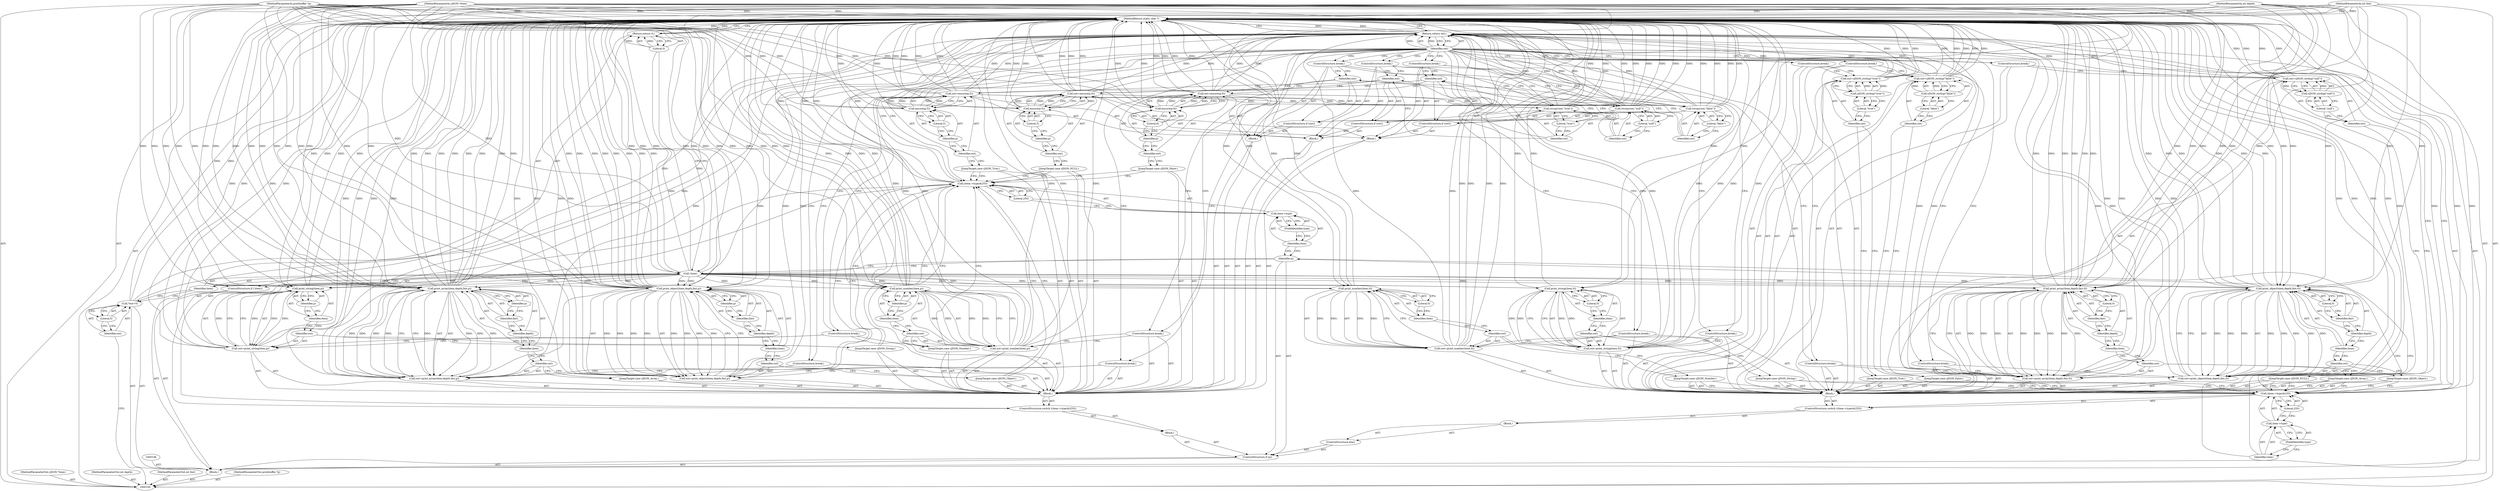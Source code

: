 digraph "0_iperf_91f2fa59e8ed80dfbf400add0164ee0e508e412a_45" {
"1000126" [label="(Block,)"];
"1000127" [label="(Call,out=ensure(p,5))"];
"1000128" [label="(Identifier,out)"];
"1000129" [label="(Call,ensure(p,5))"];
"1000125" [label="(JumpTarget,case cJSON_NULL:)"];
"1000130" [label="(Identifier,p)"];
"1000131" [label="(Literal,5)"];
"1000132" [label="(ControlStructure,if (out))"];
"1000133" [label="(Identifier,out)"];
"1000134" [label="(Call,strcpy(out,\"null\"))"];
"1000135" [label="(Identifier,out)"];
"1000136" [label="(Literal,\"null\")"];
"1000137" [label="(ControlStructure,break;)"];
"1000139" [label="(Block,)"];
"1000140" [label="(Call,out=ensure(p,6))"];
"1000141" [label="(Identifier,out)"];
"1000142" [label="(Call,ensure(p,6))"];
"1000138" [label="(JumpTarget,case cJSON_False:)"];
"1000143" [label="(Identifier,p)"];
"1000144" [label="(Literal,6)"];
"1000145" [label="(ControlStructure,if (out))"];
"1000146" [label="(Identifier,out)"];
"1000147" [label="(Call,strcpy(out,\"false\"))"];
"1000148" [label="(Identifier,out)"];
"1000149" [label="(Literal,\"false\")"];
"1000150" [label="(ControlStructure,break;)"];
"1000152" [label="(Block,)"];
"1000153" [label="(Call,out=ensure(p,5))"];
"1000154" [label="(Identifier,out)"];
"1000155" [label="(Call,ensure(p,5))"];
"1000151" [label="(JumpTarget,case cJSON_True:)"];
"1000156" [label="(Identifier,p)"];
"1000157" [label="(Literal,5)"];
"1000158" [label="(ControlStructure,if (out))"];
"1000159" [label="(Identifier,out)"];
"1000160" [label="(Call,strcpy(out,\"true\"))"];
"1000161" [label="(Identifier,out)"];
"1000162" [label="(Literal,\"true\")"];
"1000163" [label="(ControlStructure,break;)"];
"1000165" [label="(Call,out=print_number(item,p))"];
"1000166" [label="(Identifier,out)"];
"1000167" [label="(Call,print_number(item,p))"];
"1000164" [label="(JumpTarget,case cJSON_Number:)"];
"1000168" [label="(Identifier,item)"];
"1000169" [label="(Identifier,p)"];
"1000170" [label="(ControlStructure,break;)"];
"1000172" [label="(Call,out=print_string(item,p))"];
"1000173" [label="(Identifier,out)"];
"1000174" [label="(Call,print_string(item,p))"];
"1000171" [label="(JumpTarget,case cJSON_String:)"];
"1000175" [label="(Identifier,item)"];
"1000176" [label="(Identifier,p)"];
"1000177" [label="(ControlStructure,break;)"];
"1000179" [label="(Call,out=print_array(item,depth,fmt,p))"];
"1000180" [label="(Identifier,out)"];
"1000181" [label="(Call,print_array(item,depth,fmt,p))"];
"1000178" [label="(JumpTarget,case cJSON_Array:)"];
"1000182" [label="(Identifier,item)"];
"1000183" [label="(Identifier,depth)"];
"1000184" [label="(Identifier,fmt)"];
"1000185" [label="(Identifier,p)"];
"1000186" [label="(ControlStructure,break;)"];
"1000188" [label="(Call,out=print_object(item,depth,fmt,p))"];
"1000189" [label="(Identifier,out)"];
"1000190" [label="(Call,print_object(item,depth,fmt,p))"];
"1000187" [label="(JumpTarget,case cJSON_Object:)"];
"1000191" [label="(Identifier,item)"];
"1000192" [label="(Identifier,depth)"];
"1000193" [label="(Identifier,fmt)"];
"1000194" [label="(Identifier,p)"];
"1000195" [label="(ControlStructure,break;)"];
"1000196" [label="(ControlStructure,else)"];
"1000257" [label="(MethodReturn,static char *)"];
"1000101" [label="(MethodParameterIn,cJSON *item)"];
"1000322" [label="(MethodParameterOut,cJSON *item)"];
"1000102" [label="(MethodParameterIn,int depth)"];
"1000323" [label="(MethodParameterOut,int depth)"];
"1000103" [label="(MethodParameterIn,int fmt)"];
"1000324" [label="(MethodParameterOut,int fmt)"];
"1000104" [label="(MethodParameterIn,printbuffer *p)"];
"1000325" [label="(MethodParameterOut,printbuffer *p)"];
"1000197" [label="(Block,)"];
"1000199" [label="(Call,(item->type)&255)"];
"1000200" [label="(Call,item->type)"];
"1000201" [label="(Identifier,item)"];
"1000202" [label="(FieldIdentifier,type)"];
"1000198" [label="(ControlStructure,switch ((item->type)&255))"];
"1000203" [label="(Literal,255)"];
"1000204" [label="(Block,)"];
"1000206" [label="(Call,out=cJSON_strdup(\"null\"))"];
"1000207" [label="(Identifier,out)"];
"1000208" [label="(Call,cJSON_strdup(\"null\"))"];
"1000205" [label="(JumpTarget,case cJSON_NULL:)"];
"1000209" [label="(Literal,\"null\")"];
"1000210" [label="(ControlStructure,break;)"];
"1000212" [label="(Call,out=cJSON_strdup(\"false\"))"];
"1000213" [label="(Identifier,out)"];
"1000214" [label="(Call,cJSON_strdup(\"false\"))"];
"1000211" [label="(JumpTarget,case cJSON_False:)"];
"1000215" [label="(Literal,\"false\")"];
"1000216" [label="(ControlStructure,break;)"];
"1000218" [label="(Call,out=cJSON_strdup(\"true\"))"];
"1000219" [label="(Identifier,out)"];
"1000220" [label="(Call,cJSON_strdup(\"true\"))"];
"1000217" [label="(JumpTarget,case cJSON_True:)"];
"1000221" [label="(Literal,\"true\")"];
"1000222" [label="(ControlStructure,break;)"];
"1000224" [label="(Call,out=print_number(item,0))"];
"1000225" [label="(Identifier,out)"];
"1000226" [label="(Call,print_number(item,0))"];
"1000223" [label="(JumpTarget,case cJSON_Number:)"];
"1000227" [label="(Identifier,item)"];
"1000228" [label="(Literal,0)"];
"1000229" [label="(ControlStructure,break;)"];
"1000231" [label="(Call,out=print_string(item,0))"];
"1000232" [label="(Identifier,out)"];
"1000233" [label="(Call,print_string(item,0))"];
"1000230" [label="(JumpTarget,case cJSON_String:)"];
"1000234" [label="(Identifier,item)"];
"1000235" [label="(Literal,0)"];
"1000236" [label="(ControlStructure,break;)"];
"1000238" [label="(Call,out=print_array(item,depth,fmt,0))"];
"1000239" [label="(Identifier,out)"];
"1000240" [label="(Call,print_array(item,depth,fmt,0))"];
"1000237" [label="(JumpTarget,case cJSON_Array:)"];
"1000241" [label="(Identifier,item)"];
"1000242" [label="(Identifier,depth)"];
"1000243" [label="(Identifier,fmt)"];
"1000244" [label="(Literal,0)"];
"1000245" [label="(ControlStructure,break;)"];
"1000247" [label="(Call,out=print_object(item,depth,fmt,0))"];
"1000248" [label="(Identifier,out)"];
"1000249" [label="(Call,print_object(item,depth,fmt,0))"];
"1000246" [label="(JumpTarget,case cJSON_Object:)"];
"1000250" [label="(Identifier,item)"];
"1000251" [label="(Identifier,depth)"];
"1000252" [label="(Identifier,fmt)"];
"1000253" [label="(Literal,0)"];
"1000254" [label="(ControlStructure,break;)"];
"1000105" [label="(Block,)"];
"1000255" [label="(Return,return out;)"];
"1000256" [label="(Identifier,out)"];
"1000109" [label="(Literal,0)"];
"1000107" [label="(Call,*out=0)"];
"1000108" [label="(Identifier,out)"];
"1000110" [label="(ControlStructure,if (!item))"];
"1000113" [label="(Return,return 0;)"];
"1000114" [label="(Literal,0)"];
"1000111" [label="(Call,!item)"];
"1000112" [label="(Identifier,item)"];
"1000115" [label="(ControlStructure,if (p))"];
"1000116" [label="(Identifier,p)"];
"1000117" [label="(Block,)"];
"1000119" [label="(Call,(item->type)&255)"];
"1000120" [label="(Call,item->type)"];
"1000121" [label="(Identifier,item)"];
"1000122" [label="(FieldIdentifier,type)"];
"1000118" [label="(ControlStructure,switch ((item->type)&255))"];
"1000123" [label="(Literal,255)"];
"1000124" [label="(Block,)"];
"1000126" -> "1000124"  [label="AST: "];
"1000127" -> "1000126"  [label="AST: "];
"1000132" -> "1000126"  [label="AST: "];
"1000137" -> "1000126"  [label="AST: "];
"1000127" -> "1000126"  [label="AST: "];
"1000127" -> "1000129"  [label="CFG: "];
"1000128" -> "1000127"  [label="AST: "];
"1000129" -> "1000127"  [label="AST: "];
"1000133" -> "1000127"  [label="CFG: "];
"1000127" -> "1000257"  [label="DDG: "];
"1000127" -> "1000257"  [label="DDG: "];
"1000129" -> "1000127"  [label="DDG: "];
"1000129" -> "1000127"  [label="DDG: "];
"1000127" -> "1000134"  [label="DDG: "];
"1000127" -> "1000255"  [label="DDG: "];
"1000128" -> "1000127"  [label="AST: "];
"1000128" -> "1000125"  [label="CFG: "];
"1000130" -> "1000128"  [label="CFG: "];
"1000129" -> "1000127"  [label="AST: "];
"1000129" -> "1000131"  [label="CFG: "];
"1000130" -> "1000129"  [label="AST: "];
"1000131" -> "1000129"  [label="AST: "];
"1000127" -> "1000129"  [label="CFG: "];
"1000129" -> "1000257"  [label="DDG: "];
"1000129" -> "1000127"  [label="DDG: "];
"1000129" -> "1000127"  [label="DDG: "];
"1000104" -> "1000129"  [label="DDG: "];
"1000125" -> "1000124"  [label="AST: "];
"1000125" -> "1000119"  [label="CFG: "];
"1000128" -> "1000125"  [label="CFG: "];
"1000130" -> "1000129"  [label="AST: "];
"1000130" -> "1000128"  [label="CFG: "];
"1000131" -> "1000130"  [label="CFG: "];
"1000131" -> "1000129"  [label="AST: "];
"1000131" -> "1000130"  [label="CFG: "];
"1000129" -> "1000131"  [label="CFG: "];
"1000132" -> "1000126"  [label="AST: "];
"1000133" -> "1000132"  [label="AST: "];
"1000134" -> "1000132"  [label="AST: "];
"1000133" -> "1000132"  [label="AST: "];
"1000133" -> "1000127"  [label="CFG: "];
"1000135" -> "1000133"  [label="CFG: "];
"1000137" -> "1000133"  [label="CFG: "];
"1000134" -> "1000132"  [label="AST: "];
"1000134" -> "1000136"  [label="CFG: "];
"1000135" -> "1000134"  [label="AST: "];
"1000136" -> "1000134"  [label="AST: "];
"1000137" -> "1000134"  [label="CFG: "];
"1000134" -> "1000257"  [label="DDG: "];
"1000134" -> "1000257"  [label="DDG: "];
"1000127" -> "1000134"  [label="DDG: "];
"1000134" -> "1000255"  [label="DDG: "];
"1000135" -> "1000134"  [label="AST: "];
"1000135" -> "1000133"  [label="CFG: "];
"1000136" -> "1000135"  [label="CFG: "];
"1000136" -> "1000134"  [label="AST: "];
"1000136" -> "1000135"  [label="CFG: "];
"1000134" -> "1000136"  [label="CFG: "];
"1000137" -> "1000126"  [label="AST: "];
"1000137" -> "1000134"  [label="CFG: "];
"1000137" -> "1000133"  [label="CFG: "];
"1000256" -> "1000137"  [label="CFG: "];
"1000139" -> "1000124"  [label="AST: "];
"1000140" -> "1000139"  [label="AST: "];
"1000145" -> "1000139"  [label="AST: "];
"1000150" -> "1000139"  [label="AST: "];
"1000140" -> "1000139"  [label="AST: "];
"1000140" -> "1000142"  [label="CFG: "];
"1000141" -> "1000140"  [label="AST: "];
"1000142" -> "1000140"  [label="AST: "];
"1000146" -> "1000140"  [label="CFG: "];
"1000140" -> "1000257"  [label="DDG: "];
"1000140" -> "1000257"  [label="DDG: "];
"1000142" -> "1000140"  [label="DDG: "];
"1000142" -> "1000140"  [label="DDG: "];
"1000140" -> "1000147"  [label="DDG: "];
"1000140" -> "1000255"  [label="DDG: "];
"1000141" -> "1000140"  [label="AST: "];
"1000141" -> "1000138"  [label="CFG: "];
"1000143" -> "1000141"  [label="CFG: "];
"1000142" -> "1000140"  [label="AST: "];
"1000142" -> "1000144"  [label="CFG: "];
"1000143" -> "1000142"  [label="AST: "];
"1000144" -> "1000142"  [label="AST: "];
"1000140" -> "1000142"  [label="CFG: "];
"1000142" -> "1000257"  [label="DDG: "];
"1000142" -> "1000140"  [label="DDG: "];
"1000142" -> "1000140"  [label="DDG: "];
"1000104" -> "1000142"  [label="DDG: "];
"1000138" -> "1000124"  [label="AST: "];
"1000138" -> "1000119"  [label="CFG: "];
"1000141" -> "1000138"  [label="CFG: "];
"1000143" -> "1000142"  [label="AST: "];
"1000143" -> "1000141"  [label="CFG: "];
"1000144" -> "1000143"  [label="CFG: "];
"1000144" -> "1000142"  [label="AST: "];
"1000144" -> "1000143"  [label="CFG: "];
"1000142" -> "1000144"  [label="CFG: "];
"1000145" -> "1000139"  [label="AST: "];
"1000146" -> "1000145"  [label="AST: "];
"1000147" -> "1000145"  [label="AST: "];
"1000146" -> "1000145"  [label="AST: "];
"1000146" -> "1000140"  [label="CFG: "];
"1000148" -> "1000146"  [label="CFG: "];
"1000150" -> "1000146"  [label="CFG: "];
"1000147" -> "1000145"  [label="AST: "];
"1000147" -> "1000149"  [label="CFG: "];
"1000148" -> "1000147"  [label="AST: "];
"1000149" -> "1000147"  [label="AST: "];
"1000150" -> "1000147"  [label="CFG: "];
"1000147" -> "1000257"  [label="DDG: "];
"1000147" -> "1000257"  [label="DDG: "];
"1000140" -> "1000147"  [label="DDG: "];
"1000147" -> "1000255"  [label="DDG: "];
"1000148" -> "1000147"  [label="AST: "];
"1000148" -> "1000146"  [label="CFG: "];
"1000149" -> "1000148"  [label="CFG: "];
"1000149" -> "1000147"  [label="AST: "];
"1000149" -> "1000148"  [label="CFG: "];
"1000147" -> "1000149"  [label="CFG: "];
"1000150" -> "1000139"  [label="AST: "];
"1000150" -> "1000147"  [label="CFG: "];
"1000150" -> "1000146"  [label="CFG: "];
"1000256" -> "1000150"  [label="CFG: "];
"1000152" -> "1000124"  [label="AST: "];
"1000153" -> "1000152"  [label="AST: "];
"1000158" -> "1000152"  [label="AST: "];
"1000163" -> "1000152"  [label="AST: "];
"1000153" -> "1000152"  [label="AST: "];
"1000153" -> "1000155"  [label="CFG: "];
"1000154" -> "1000153"  [label="AST: "];
"1000155" -> "1000153"  [label="AST: "];
"1000159" -> "1000153"  [label="CFG: "];
"1000153" -> "1000257"  [label="DDG: "];
"1000153" -> "1000257"  [label="DDG: "];
"1000155" -> "1000153"  [label="DDG: "];
"1000155" -> "1000153"  [label="DDG: "];
"1000153" -> "1000160"  [label="DDG: "];
"1000153" -> "1000255"  [label="DDG: "];
"1000154" -> "1000153"  [label="AST: "];
"1000154" -> "1000151"  [label="CFG: "];
"1000156" -> "1000154"  [label="CFG: "];
"1000155" -> "1000153"  [label="AST: "];
"1000155" -> "1000157"  [label="CFG: "];
"1000156" -> "1000155"  [label="AST: "];
"1000157" -> "1000155"  [label="AST: "];
"1000153" -> "1000155"  [label="CFG: "];
"1000155" -> "1000257"  [label="DDG: "];
"1000155" -> "1000153"  [label="DDG: "];
"1000155" -> "1000153"  [label="DDG: "];
"1000104" -> "1000155"  [label="DDG: "];
"1000151" -> "1000124"  [label="AST: "];
"1000151" -> "1000119"  [label="CFG: "];
"1000154" -> "1000151"  [label="CFG: "];
"1000156" -> "1000155"  [label="AST: "];
"1000156" -> "1000154"  [label="CFG: "];
"1000157" -> "1000156"  [label="CFG: "];
"1000157" -> "1000155"  [label="AST: "];
"1000157" -> "1000156"  [label="CFG: "];
"1000155" -> "1000157"  [label="CFG: "];
"1000158" -> "1000152"  [label="AST: "];
"1000159" -> "1000158"  [label="AST: "];
"1000160" -> "1000158"  [label="AST: "];
"1000159" -> "1000158"  [label="AST: "];
"1000159" -> "1000153"  [label="CFG: "];
"1000161" -> "1000159"  [label="CFG: "];
"1000163" -> "1000159"  [label="CFG: "];
"1000160" -> "1000158"  [label="AST: "];
"1000160" -> "1000162"  [label="CFG: "];
"1000161" -> "1000160"  [label="AST: "];
"1000162" -> "1000160"  [label="AST: "];
"1000163" -> "1000160"  [label="CFG: "];
"1000160" -> "1000257"  [label="DDG: "];
"1000160" -> "1000257"  [label="DDG: "];
"1000153" -> "1000160"  [label="DDG: "];
"1000160" -> "1000255"  [label="DDG: "];
"1000161" -> "1000160"  [label="AST: "];
"1000161" -> "1000159"  [label="CFG: "];
"1000162" -> "1000161"  [label="CFG: "];
"1000162" -> "1000160"  [label="AST: "];
"1000162" -> "1000161"  [label="CFG: "];
"1000160" -> "1000162"  [label="CFG: "];
"1000163" -> "1000152"  [label="AST: "];
"1000163" -> "1000160"  [label="CFG: "];
"1000163" -> "1000159"  [label="CFG: "];
"1000256" -> "1000163"  [label="CFG: "];
"1000165" -> "1000124"  [label="AST: "];
"1000165" -> "1000167"  [label="CFG: "];
"1000166" -> "1000165"  [label="AST: "];
"1000167" -> "1000165"  [label="AST: "];
"1000170" -> "1000165"  [label="CFG: "];
"1000165" -> "1000257"  [label="DDG: "];
"1000165" -> "1000257"  [label="DDG: "];
"1000167" -> "1000165"  [label="DDG: "];
"1000167" -> "1000165"  [label="DDG: "];
"1000165" -> "1000255"  [label="DDG: "];
"1000166" -> "1000165"  [label="AST: "];
"1000166" -> "1000164"  [label="CFG: "];
"1000168" -> "1000166"  [label="CFG: "];
"1000167" -> "1000165"  [label="AST: "];
"1000167" -> "1000169"  [label="CFG: "];
"1000168" -> "1000167"  [label="AST: "];
"1000169" -> "1000167"  [label="AST: "];
"1000165" -> "1000167"  [label="CFG: "];
"1000167" -> "1000257"  [label="DDG: "];
"1000167" -> "1000257"  [label="DDG: "];
"1000167" -> "1000165"  [label="DDG: "];
"1000167" -> "1000165"  [label="DDG: "];
"1000111" -> "1000167"  [label="DDG: "];
"1000101" -> "1000167"  [label="DDG: "];
"1000104" -> "1000167"  [label="DDG: "];
"1000164" -> "1000124"  [label="AST: "];
"1000164" -> "1000119"  [label="CFG: "];
"1000166" -> "1000164"  [label="CFG: "];
"1000168" -> "1000167"  [label="AST: "];
"1000168" -> "1000166"  [label="CFG: "];
"1000169" -> "1000168"  [label="CFG: "];
"1000169" -> "1000167"  [label="AST: "];
"1000169" -> "1000168"  [label="CFG: "];
"1000167" -> "1000169"  [label="CFG: "];
"1000170" -> "1000124"  [label="AST: "];
"1000170" -> "1000165"  [label="CFG: "];
"1000256" -> "1000170"  [label="CFG: "];
"1000172" -> "1000124"  [label="AST: "];
"1000172" -> "1000174"  [label="CFG: "];
"1000173" -> "1000172"  [label="AST: "];
"1000174" -> "1000172"  [label="AST: "];
"1000177" -> "1000172"  [label="CFG: "];
"1000172" -> "1000257"  [label="DDG: "];
"1000172" -> "1000257"  [label="DDG: "];
"1000174" -> "1000172"  [label="DDG: "];
"1000174" -> "1000172"  [label="DDG: "];
"1000172" -> "1000255"  [label="DDG: "];
"1000173" -> "1000172"  [label="AST: "];
"1000173" -> "1000171"  [label="CFG: "];
"1000175" -> "1000173"  [label="CFG: "];
"1000174" -> "1000172"  [label="AST: "];
"1000174" -> "1000176"  [label="CFG: "];
"1000175" -> "1000174"  [label="AST: "];
"1000176" -> "1000174"  [label="AST: "];
"1000172" -> "1000174"  [label="CFG: "];
"1000174" -> "1000257"  [label="DDG: "];
"1000174" -> "1000257"  [label="DDG: "];
"1000174" -> "1000172"  [label="DDG: "];
"1000174" -> "1000172"  [label="DDG: "];
"1000111" -> "1000174"  [label="DDG: "];
"1000101" -> "1000174"  [label="DDG: "];
"1000104" -> "1000174"  [label="DDG: "];
"1000171" -> "1000124"  [label="AST: "];
"1000171" -> "1000119"  [label="CFG: "];
"1000173" -> "1000171"  [label="CFG: "];
"1000175" -> "1000174"  [label="AST: "];
"1000175" -> "1000173"  [label="CFG: "];
"1000176" -> "1000175"  [label="CFG: "];
"1000176" -> "1000174"  [label="AST: "];
"1000176" -> "1000175"  [label="CFG: "];
"1000174" -> "1000176"  [label="CFG: "];
"1000177" -> "1000124"  [label="AST: "];
"1000177" -> "1000172"  [label="CFG: "];
"1000256" -> "1000177"  [label="CFG: "];
"1000179" -> "1000124"  [label="AST: "];
"1000179" -> "1000181"  [label="CFG: "];
"1000180" -> "1000179"  [label="AST: "];
"1000181" -> "1000179"  [label="AST: "];
"1000186" -> "1000179"  [label="CFG: "];
"1000179" -> "1000257"  [label="DDG: "];
"1000179" -> "1000257"  [label="DDG: "];
"1000181" -> "1000179"  [label="DDG: "];
"1000181" -> "1000179"  [label="DDG: "];
"1000181" -> "1000179"  [label="DDG: "];
"1000181" -> "1000179"  [label="DDG: "];
"1000179" -> "1000255"  [label="DDG: "];
"1000180" -> "1000179"  [label="AST: "];
"1000180" -> "1000178"  [label="CFG: "];
"1000182" -> "1000180"  [label="CFG: "];
"1000181" -> "1000179"  [label="AST: "];
"1000181" -> "1000185"  [label="CFG: "];
"1000182" -> "1000181"  [label="AST: "];
"1000183" -> "1000181"  [label="AST: "];
"1000184" -> "1000181"  [label="AST: "];
"1000185" -> "1000181"  [label="AST: "];
"1000179" -> "1000181"  [label="CFG: "];
"1000181" -> "1000257"  [label="DDG: "];
"1000181" -> "1000257"  [label="DDG: "];
"1000181" -> "1000257"  [label="DDG: "];
"1000181" -> "1000257"  [label="DDG: "];
"1000181" -> "1000179"  [label="DDG: "];
"1000181" -> "1000179"  [label="DDG: "];
"1000181" -> "1000179"  [label="DDG: "];
"1000181" -> "1000179"  [label="DDG: "];
"1000111" -> "1000181"  [label="DDG: "];
"1000101" -> "1000181"  [label="DDG: "];
"1000102" -> "1000181"  [label="DDG: "];
"1000103" -> "1000181"  [label="DDG: "];
"1000104" -> "1000181"  [label="DDG: "];
"1000178" -> "1000124"  [label="AST: "];
"1000178" -> "1000119"  [label="CFG: "];
"1000180" -> "1000178"  [label="CFG: "];
"1000182" -> "1000181"  [label="AST: "];
"1000182" -> "1000180"  [label="CFG: "];
"1000183" -> "1000182"  [label="CFG: "];
"1000183" -> "1000181"  [label="AST: "];
"1000183" -> "1000182"  [label="CFG: "];
"1000184" -> "1000183"  [label="CFG: "];
"1000184" -> "1000181"  [label="AST: "];
"1000184" -> "1000183"  [label="CFG: "];
"1000185" -> "1000184"  [label="CFG: "];
"1000185" -> "1000181"  [label="AST: "];
"1000185" -> "1000184"  [label="CFG: "];
"1000181" -> "1000185"  [label="CFG: "];
"1000186" -> "1000124"  [label="AST: "];
"1000186" -> "1000179"  [label="CFG: "];
"1000256" -> "1000186"  [label="CFG: "];
"1000188" -> "1000124"  [label="AST: "];
"1000188" -> "1000190"  [label="CFG: "];
"1000189" -> "1000188"  [label="AST: "];
"1000190" -> "1000188"  [label="AST: "];
"1000195" -> "1000188"  [label="CFG: "];
"1000188" -> "1000257"  [label="DDG: "];
"1000188" -> "1000257"  [label="DDG: "];
"1000190" -> "1000188"  [label="DDG: "];
"1000190" -> "1000188"  [label="DDG: "];
"1000190" -> "1000188"  [label="DDG: "];
"1000190" -> "1000188"  [label="DDG: "];
"1000188" -> "1000255"  [label="DDG: "];
"1000189" -> "1000188"  [label="AST: "];
"1000189" -> "1000187"  [label="CFG: "];
"1000191" -> "1000189"  [label="CFG: "];
"1000190" -> "1000188"  [label="AST: "];
"1000190" -> "1000194"  [label="CFG: "];
"1000191" -> "1000190"  [label="AST: "];
"1000192" -> "1000190"  [label="AST: "];
"1000193" -> "1000190"  [label="AST: "];
"1000194" -> "1000190"  [label="AST: "];
"1000188" -> "1000190"  [label="CFG: "];
"1000190" -> "1000257"  [label="DDG: "];
"1000190" -> "1000257"  [label="DDG: "];
"1000190" -> "1000257"  [label="DDG: "];
"1000190" -> "1000257"  [label="DDG: "];
"1000190" -> "1000188"  [label="DDG: "];
"1000190" -> "1000188"  [label="DDG: "];
"1000190" -> "1000188"  [label="DDG: "];
"1000190" -> "1000188"  [label="DDG: "];
"1000111" -> "1000190"  [label="DDG: "];
"1000101" -> "1000190"  [label="DDG: "];
"1000102" -> "1000190"  [label="DDG: "];
"1000103" -> "1000190"  [label="DDG: "];
"1000104" -> "1000190"  [label="DDG: "];
"1000187" -> "1000124"  [label="AST: "];
"1000187" -> "1000119"  [label="CFG: "];
"1000189" -> "1000187"  [label="CFG: "];
"1000191" -> "1000190"  [label="AST: "];
"1000191" -> "1000189"  [label="CFG: "];
"1000192" -> "1000191"  [label="CFG: "];
"1000192" -> "1000190"  [label="AST: "];
"1000192" -> "1000191"  [label="CFG: "];
"1000193" -> "1000192"  [label="CFG: "];
"1000193" -> "1000190"  [label="AST: "];
"1000193" -> "1000192"  [label="CFG: "];
"1000194" -> "1000193"  [label="CFG: "];
"1000194" -> "1000190"  [label="AST: "];
"1000194" -> "1000193"  [label="CFG: "];
"1000190" -> "1000194"  [label="CFG: "];
"1000195" -> "1000124"  [label="AST: "];
"1000195" -> "1000188"  [label="CFG: "];
"1000256" -> "1000195"  [label="CFG: "];
"1000196" -> "1000115"  [label="AST: "];
"1000197" -> "1000196"  [label="AST: "];
"1000257" -> "1000100"  [label="AST: "];
"1000257" -> "1000113"  [label="CFG: "];
"1000257" -> "1000255"  [label="CFG: "];
"1000255" -> "1000257"  [label="DDG: "];
"1000107" -> "1000257"  [label="DDG: "];
"1000181" -> "1000257"  [label="DDG: "];
"1000181" -> "1000257"  [label="DDG: "];
"1000181" -> "1000257"  [label="DDG: "];
"1000181" -> "1000257"  [label="DDG: "];
"1000199" -> "1000257"  [label="DDG: "];
"1000199" -> "1000257"  [label="DDG: "];
"1000179" -> "1000257"  [label="DDG: "];
"1000179" -> "1000257"  [label="DDG: "];
"1000119" -> "1000257"  [label="DDG: "];
"1000119" -> "1000257"  [label="DDG: "];
"1000240" -> "1000257"  [label="DDG: "];
"1000240" -> "1000257"  [label="DDG: "];
"1000240" -> "1000257"  [label="DDG: "];
"1000247" -> "1000257"  [label="DDG: "];
"1000247" -> "1000257"  [label="DDG: "];
"1000167" -> "1000257"  [label="DDG: "];
"1000167" -> "1000257"  [label="DDG: "];
"1000129" -> "1000257"  [label="DDG: "];
"1000140" -> "1000257"  [label="DDG: "];
"1000140" -> "1000257"  [label="DDG: "];
"1000224" -> "1000257"  [label="DDG: "];
"1000224" -> "1000257"  [label="DDG: "];
"1000249" -> "1000257"  [label="DDG: "];
"1000249" -> "1000257"  [label="DDG: "];
"1000249" -> "1000257"  [label="DDG: "];
"1000190" -> "1000257"  [label="DDG: "];
"1000190" -> "1000257"  [label="DDG: "];
"1000190" -> "1000257"  [label="DDG: "];
"1000190" -> "1000257"  [label="DDG: "];
"1000226" -> "1000257"  [label="DDG: "];
"1000238" -> "1000257"  [label="DDG: "];
"1000238" -> "1000257"  [label="DDG: "];
"1000231" -> "1000257"  [label="DDG: "];
"1000231" -> "1000257"  [label="DDG: "];
"1000188" -> "1000257"  [label="DDG: "];
"1000188" -> "1000257"  [label="DDG: "];
"1000104" -> "1000257"  [label="DDG: "];
"1000218" -> "1000257"  [label="DDG: "];
"1000218" -> "1000257"  [label="DDG: "];
"1000160" -> "1000257"  [label="DDG: "];
"1000160" -> "1000257"  [label="DDG: "];
"1000212" -> "1000257"  [label="DDG: "];
"1000212" -> "1000257"  [label="DDG: "];
"1000165" -> "1000257"  [label="DDG: "];
"1000165" -> "1000257"  [label="DDG: "];
"1000127" -> "1000257"  [label="DDG: "];
"1000127" -> "1000257"  [label="DDG: "];
"1000153" -> "1000257"  [label="DDG: "];
"1000153" -> "1000257"  [label="DDG: "];
"1000103" -> "1000257"  [label="DDG: "];
"1000134" -> "1000257"  [label="DDG: "];
"1000134" -> "1000257"  [label="DDG: "];
"1000206" -> "1000257"  [label="DDG: "];
"1000206" -> "1000257"  [label="DDG: "];
"1000147" -> "1000257"  [label="DDG: "];
"1000147" -> "1000257"  [label="DDG: "];
"1000174" -> "1000257"  [label="DDG: "];
"1000174" -> "1000257"  [label="DDG: "];
"1000102" -> "1000257"  [label="DDG: "];
"1000111" -> "1000257"  [label="DDG: "];
"1000111" -> "1000257"  [label="DDG: "];
"1000101" -> "1000257"  [label="DDG: "];
"1000172" -> "1000257"  [label="DDG: "];
"1000172" -> "1000257"  [label="DDG: "];
"1000233" -> "1000257"  [label="DDG: "];
"1000142" -> "1000257"  [label="DDG: "];
"1000155" -> "1000257"  [label="DDG: "];
"1000113" -> "1000257"  [label="DDG: "];
"1000101" -> "1000100"  [label="AST: "];
"1000101" -> "1000257"  [label="DDG: "];
"1000101" -> "1000111"  [label="DDG: "];
"1000101" -> "1000167"  [label="DDG: "];
"1000101" -> "1000174"  [label="DDG: "];
"1000101" -> "1000181"  [label="DDG: "];
"1000101" -> "1000190"  [label="DDG: "];
"1000101" -> "1000226"  [label="DDG: "];
"1000101" -> "1000233"  [label="DDG: "];
"1000101" -> "1000240"  [label="DDG: "];
"1000101" -> "1000249"  [label="DDG: "];
"1000322" -> "1000100"  [label="AST: "];
"1000102" -> "1000100"  [label="AST: "];
"1000102" -> "1000257"  [label="DDG: "];
"1000102" -> "1000181"  [label="DDG: "];
"1000102" -> "1000190"  [label="DDG: "];
"1000102" -> "1000240"  [label="DDG: "];
"1000102" -> "1000249"  [label="DDG: "];
"1000323" -> "1000100"  [label="AST: "];
"1000103" -> "1000100"  [label="AST: "];
"1000103" -> "1000257"  [label="DDG: "];
"1000103" -> "1000181"  [label="DDG: "];
"1000103" -> "1000190"  [label="DDG: "];
"1000103" -> "1000240"  [label="DDG: "];
"1000103" -> "1000249"  [label="DDG: "];
"1000324" -> "1000100"  [label="AST: "];
"1000104" -> "1000100"  [label="AST: "];
"1000104" -> "1000257"  [label="DDG: "];
"1000104" -> "1000129"  [label="DDG: "];
"1000104" -> "1000142"  [label="DDG: "];
"1000104" -> "1000155"  [label="DDG: "];
"1000104" -> "1000167"  [label="DDG: "];
"1000104" -> "1000174"  [label="DDG: "];
"1000104" -> "1000181"  [label="DDG: "];
"1000104" -> "1000190"  [label="DDG: "];
"1000325" -> "1000100"  [label="AST: "];
"1000197" -> "1000196"  [label="AST: "];
"1000198" -> "1000197"  [label="AST: "];
"1000199" -> "1000198"  [label="AST: "];
"1000199" -> "1000203"  [label="CFG: "];
"1000200" -> "1000199"  [label="AST: "];
"1000203" -> "1000199"  [label="AST: "];
"1000205" -> "1000199"  [label="CFG: "];
"1000211" -> "1000199"  [label="CFG: "];
"1000217" -> "1000199"  [label="CFG: "];
"1000223" -> "1000199"  [label="CFG: "];
"1000230" -> "1000199"  [label="CFG: "];
"1000237" -> "1000199"  [label="CFG: "];
"1000246" -> "1000199"  [label="CFG: "];
"1000256" -> "1000199"  [label="CFG: "];
"1000199" -> "1000257"  [label="DDG: "];
"1000199" -> "1000257"  [label="DDG: "];
"1000200" -> "1000199"  [label="AST: "];
"1000200" -> "1000202"  [label="CFG: "];
"1000201" -> "1000200"  [label="AST: "];
"1000202" -> "1000200"  [label="AST: "];
"1000203" -> "1000200"  [label="CFG: "];
"1000201" -> "1000200"  [label="AST: "];
"1000201" -> "1000116"  [label="CFG: "];
"1000202" -> "1000201"  [label="CFG: "];
"1000202" -> "1000200"  [label="AST: "];
"1000202" -> "1000201"  [label="CFG: "];
"1000200" -> "1000202"  [label="CFG: "];
"1000198" -> "1000197"  [label="AST: "];
"1000199" -> "1000198"  [label="AST: "];
"1000204" -> "1000198"  [label="AST: "];
"1000203" -> "1000199"  [label="AST: "];
"1000203" -> "1000200"  [label="CFG: "];
"1000199" -> "1000203"  [label="CFG: "];
"1000204" -> "1000198"  [label="AST: "];
"1000205" -> "1000204"  [label="AST: "];
"1000206" -> "1000204"  [label="AST: "];
"1000210" -> "1000204"  [label="AST: "];
"1000211" -> "1000204"  [label="AST: "];
"1000212" -> "1000204"  [label="AST: "];
"1000216" -> "1000204"  [label="AST: "];
"1000217" -> "1000204"  [label="AST: "];
"1000218" -> "1000204"  [label="AST: "];
"1000222" -> "1000204"  [label="AST: "];
"1000223" -> "1000204"  [label="AST: "];
"1000224" -> "1000204"  [label="AST: "];
"1000229" -> "1000204"  [label="AST: "];
"1000230" -> "1000204"  [label="AST: "];
"1000231" -> "1000204"  [label="AST: "];
"1000236" -> "1000204"  [label="AST: "];
"1000237" -> "1000204"  [label="AST: "];
"1000238" -> "1000204"  [label="AST: "];
"1000245" -> "1000204"  [label="AST: "];
"1000246" -> "1000204"  [label="AST: "];
"1000247" -> "1000204"  [label="AST: "];
"1000254" -> "1000204"  [label="AST: "];
"1000206" -> "1000204"  [label="AST: "];
"1000206" -> "1000208"  [label="CFG: "];
"1000207" -> "1000206"  [label="AST: "];
"1000208" -> "1000206"  [label="AST: "];
"1000210" -> "1000206"  [label="CFG: "];
"1000206" -> "1000257"  [label="DDG: "];
"1000206" -> "1000257"  [label="DDG: "];
"1000208" -> "1000206"  [label="DDG: "];
"1000206" -> "1000255"  [label="DDG: "];
"1000207" -> "1000206"  [label="AST: "];
"1000207" -> "1000205"  [label="CFG: "];
"1000209" -> "1000207"  [label="CFG: "];
"1000208" -> "1000206"  [label="AST: "];
"1000208" -> "1000209"  [label="CFG: "];
"1000209" -> "1000208"  [label="AST: "];
"1000206" -> "1000208"  [label="CFG: "];
"1000208" -> "1000206"  [label="DDG: "];
"1000205" -> "1000204"  [label="AST: "];
"1000205" -> "1000199"  [label="CFG: "];
"1000207" -> "1000205"  [label="CFG: "];
"1000209" -> "1000208"  [label="AST: "];
"1000209" -> "1000207"  [label="CFG: "];
"1000208" -> "1000209"  [label="CFG: "];
"1000210" -> "1000204"  [label="AST: "];
"1000210" -> "1000206"  [label="CFG: "];
"1000256" -> "1000210"  [label="CFG: "];
"1000212" -> "1000204"  [label="AST: "];
"1000212" -> "1000214"  [label="CFG: "];
"1000213" -> "1000212"  [label="AST: "];
"1000214" -> "1000212"  [label="AST: "];
"1000216" -> "1000212"  [label="CFG: "];
"1000212" -> "1000257"  [label="DDG: "];
"1000212" -> "1000257"  [label="DDG: "];
"1000214" -> "1000212"  [label="DDG: "];
"1000212" -> "1000255"  [label="DDG: "];
"1000213" -> "1000212"  [label="AST: "];
"1000213" -> "1000211"  [label="CFG: "];
"1000215" -> "1000213"  [label="CFG: "];
"1000214" -> "1000212"  [label="AST: "];
"1000214" -> "1000215"  [label="CFG: "];
"1000215" -> "1000214"  [label="AST: "];
"1000212" -> "1000214"  [label="CFG: "];
"1000214" -> "1000212"  [label="DDG: "];
"1000211" -> "1000204"  [label="AST: "];
"1000211" -> "1000199"  [label="CFG: "];
"1000213" -> "1000211"  [label="CFG: "];
"1000215" -> "1000214"  [label="AST: "];
"1000215" -> "1000213"  [label="CFG: "];
"1000214" -> "1000215"  [label="CFG: "];
"1000216" -> "1000204"  [label="AST: "];
"1000216" -> "1000212"  [label="CFG: "];
"1000256" -> "1000216"  [label="CFG: "];
"1000218" -> "1000204"  [label="AST: "];
"1000218" -> "1000220"  [label="CFG: "];
"1000219" -> "1000218"  [label="AST: "];
"1000220" -> "1000218"  [label="AST: "];
"1000222" -> "1000218"  [label="CFG: "];
"1000218" -> "1000257"  [label="DDG: "];
"1000218" -> "1000257"  [label="DDG: "];
"1000220" -> "1000218"  [label="DDG: "];
"1000218" -> "1000255"  [label="DDG: "];
"1000219" -> "1000218"  [label="AST: "];
"1000219" -> "1000217"  [label="CFG: "];
"1000221" -> "1000219"  [label="CFG: "];
"1000220" -> "1000218"  [label="AST: "];
"1000220" -> "1000221"  [label="CFG: "];
"1000221" -> "1000220"  [label="AST: "];
"1000218" -> "1000220"  [label="CFG: "];
"1000220" -> "1000218"  [label="DDG: "];
"1000217" -> "1000204"  [label="AST: "];
"1000217" -> "1000199"  [label="CFG: "];
"1000219" -> "1000217"  [label="CFG: "];
"1000221" -> "1000220"  [label="AST: "];
"1000221" -> "1000219"  [label="CFG: "];
"1000220" -> "1000221"  [label="CFG: "];
"1000222" -> "1000204"  [label="AST: "];
"1000222" -> "1000218"  [label="CFG: "];
"1000256" -> "1000222"  [label="CFG: "];
"1000224" -> "1000204"  [label="AST: "];
"1000224" -> "1000226"  [label="CFG: "];
"1000225" -> "1000224"  [label="AST: "];
"1000226" -> "1000224"  [label="AST: "];
"1000229" -> "1000224"  [label="CFG: "];
"1000224" -> "1000257"  [label="DDG: "];
"1000224" -> "1000257"  [label="DDG: "];
"1000226" -> "1000224"  [label="DDG: "];
"1000226" -> "1000224"  [label="DDG: "];
"1000224" -> "1000255"  [label="DDG: "];
"1000225" -> "1000224"  [label="AST: "];
"1000225" -> "1000223"  [label="CFG: "];
"1000227" -> "1000225"  [label="CFG: "];
"1000226" -> "1000224"  [label="AST: "];
"1000226" -> "1000228"  [label="CFG: "];
"1000227" -> "1000226"  [label="AST: "];
"1000228" -> "1000226"  [label="AST: "];
"1000224" -> "1000226"  [label="CFG: "];
"1000226" -> "1000257"  [label="DDG: "];
"1000226" -> "1000224"  [label="DDG: "];
"1000226" -> "1000224"  [label="DDG: "];
"1000111" -> "1000226"  [label="DDG: "];
"1000101" -> "1000226"  [label="DDG: "];
"1000223" -> "1000204"  [label="AST: "];
"1000223" -> "1000199"  [label="CFG: "];
"1000225" -> "1000223"  [label="CFG: "];
"1000227" -> "1000226"  [label="AST: "];
"1000227" -> "1000225"  [label="CFG: "];
"1000228" -> "1000227"  [label="CFG: "];
"1000228" -> "1000226"  [label="AST: "];
"1000228" -> "1000227"  [label="CFG: "];
"1000226" -> "1000228"  [label="CFG: "];
"1000229" -> "1000204"  [label="AST: "];
"1000229" -> "1000224"  [label="CFG: "];
"1000256" -> "1000229"  [label="CFG: "];
"1000231" -> "1000204"  [label="AST: "];
"1000231" -> "1000233"  [label="CFG: "];
"1000232" -> "1000231"  [label="AST: "];
"1000233" -> "1000231"  [label="AST: "];
"1000236" -> "1000231"  [label="CFG: "];
"1000231" -> "1000257"  [label="DDG: "];
"1000231" -> "1000257"  [label="DDG: "];
"1000233" -> "1000231"  [label="DDG: "];
"1000233" -> "1000231"  [label="DDG: "];
"1000231" -> "1000255"  [label="DDG: "];
"1000232" -> "1000231"  [label="AST: "];
"1000232" -> "1000230"  [label="CFG: "];
"1000234" -> "1000232"  [label="CFG: "];
"1000233" -> "1000231"  [label="AST: "];
"1000233" -> "1000235"  [label="CFG: "];
"1000234" -> "1000233"  [label="AST: "];
"1000235" -> "1000233"  [label="AST: "];
"1000231" -> "1000233"  [label="CFG: "];
"1000233" -> "1000257"  [label="DDG: "];
"1000233" -> "1000231"  [label="DDG: "];
"1000233" -> "1000231"  [label="DDG: "];
"1000111" -> "1000233"  [label="DDG: "];
"1000101" -> "1000233"  [label="DDG: "];
"1000230" -> "1000204"  [label="AST: "];
"1000230" -> "1000199"  [label="CFG: "];
"1000232" -> "1000230"  [label="CFG: "];
"1000234" -> "1000233"  [label="AST: "];
"1000234" -> "1000232"  [label="CFG: "];
"1000235" -> "1000234"  [label="CFG: "];
"1000235" -> "1000233"  [label="AST: "];
"1000235" -> "1000234"  [label="CFG: "];
"1000233" -> "1000235"  [label="CFG: "];
"1000236" -> "1000204"  [label="AST: "];
"1000236" -> "1000231"  [label="CFG: "];
"1000256" -> "1000236"  [label="CFG: "];
"1000238" -> "1000204"  [label="AST: "];
"1000238" -> "1000240"  [label="CFG: "];
"1000239" -> "1000238"  [label="AST: "];
"1000240" -> "1000238"  [label="AST: "];
"1000245" -> "1000238"  [label="CFG: "];
"1000238" -> "1000257"  [label="DDG: "];
"1000238" -> "1000257"  [label="DDG: "];
"1000240" -> "1000238"  [label="DDG: "];
"1000240" -> "1000238"  [label="DDG: "];
"1000240" -> "1000238"  [label="DDG: "];
"1000240" -> "1000238"  [label="DDG: "];
"1000238" -> "1000255"  [label="DDG: "];
"1000239" -> "1000238"  [label="AST: "];
"1000239" -> "1000237"  [label="CFG: "];
"1000241" -> "1000239"  [label="CFG: "];
"1000240" -> "1000238"  [label="AST: "];
"1000240" -> "1000244"  [label="CFG: "];
"1000241" -> "1000240"  [label="AST: "];
"1000242" -> "1000240"  [label="AST: "];
"1000243" -> "1000240"  [label="AST: "];
"1000244" -> "1000240"  [label="AST: "];
"1000238" -> "1000240"  [label="CFG: "];
"1000240" -> "1000257"  [label="DDG: "];
"1000240" -> "1000257"  [label="DDG: "];
"1000240" -> "1000257"  [label="DDG: "];
"1000240" -> "1000238"  [label="DDG: "];
"1000240" -> "1000238"  [label="DDG: "];
"1000240" -> "1000238"  [label="DDG: "];
"1000240" -> "1000238"  [label="DDG: "];
"1000111" -> "1000240"  [label="DDG: "];
"1000101" -> "1000240"  [label="DDG: "];
"1000102" -> "1000240"  [label="DDG: "];
"1000103" -> "1000240"  [label="DDG: "];
"1000237" -> "1000204"  [label="AST: "];
"1000237" -> "1000199"  [label="CFG: "];
"1000239" -> "1000237"  [label="CFG: "];
"1000241" -> "1000240"  [label="AST: "];
"1000241" -> "1000239"  [label="CFG: "];
"1000242" -> "1000241"  [label="CFG: "];
"1000242" -> "1000240"  [label="AST: "];
"1000242" -> "1000241"  [label="CFG: "];
"1000243" -> "1000242"  [label="CFG: "];
"1000243" -> "1000240"  [label="AST: "];
"1000243" -> "1000242"  [label="CFG: "];
"1000244" -> "1000243"  [label="CFG: "];
"1000244" -> "1000240"  [label="AST: "];
"1000244" -> "1000243"  [label="CFG: "];
"1000240" -> "1000244"  [label="CFG: "];
"1000245" -> "1000204"  [label="AST: "];
"1000245" -> "1000238"  [label="CFG: "];
"1000256" -> "1000245"  [label="CFG: "];
"1000247" -> "1000204"  [label="AST: "];
"1000247" -> "1000249"  [label="CFG: "];
"1000248" -> "1000247"  [label="AST: "];
"1000249" -> "1000247"  [label="AST: "];
"1000254" -> "1000247"  [label="CFG: "];
"1000247" -> "1000257"  [label="DDG: "];
"1000247" -> "1000257"  [label="DDG: "];
"1000249" -> "1000247"  [label="DDG: "];
"1000249" -> "1000247"  [label="DDG: "];
"1000249" -> "1000247"  [label="DDG: "];
"1000249" -> "1000247"  [label="DDG: "];
"1000247" -> "1000255"  [label="DDG: "];
"1000248" -> "1000247"  [label="AST: "];
"1000248" -> "1000246"  [label="CFG: "];
"1000250" -> "1000248"  [label="CFG: "];
"1000249" -> "1000247"  [label="AST: "];
"1000249" -> "1000253"  [label="CFG: "];
"1000250" -> "1000249"  [label="AST: "];
"1000251" -> "1000249"  [label="AST: "];
"1000252" -> "1000249"  [label="AST: "];
"1000253" -> "1000249"  [label="AST: "];
"1000247" -> "1000249"  [label="CFG: "];
"1000249" -> "1000257"  [label="DDG: "];
"1000249" -> "1000257"  [label="DDG: "];
"1000249" -> "1000257"  [label="DDG: "];
"1000249" -> "1000247"  [label="DDG: "];
"1000249" -> "1000247"  [label="DDG: "];
"1000249" -> "1000247"  [label="DDG: "];
"1000249" -> "1000247"  [label="DDG: "];
"1000111" -> "1000249"  [label="DDG: "];
"1000101" -> "1000249"  [label="DDG: "];
"1000102" -> "1000249"  [label="DDG: "];
"1000103" -> "1000249"  [label="DDG: "];
"1000246" -> "1000204"  [label="AST: "];
"1000246" -> "1000199"  [label="CFG: "];
"1000248" -> "1000246"  [label="CFG: "];
"1000250" -> "1000249"  [label="AST: "];
"1000250" -> "1000248"  [label="CFG: "];
"1000251" -> "1000250"  [label="CFG: "];
"1000251" -> "1000249"  [label="AST: "];
"1000251" -> "1000250"  [label="CFG: "];
"1000252" -> "1000251"  [label="CFG: "];
"1000252" -> "1000249"  [label="AST: "];
"1000252" -> "1000251"  [label="CFG: "];
"1000253" -> "1000252"  [label="CFG: "];
"1000253" -> "1000249"  [label="AST: "];
"1000253" -> "1000252"  [label="CFG: "];
"1000249" -> "1000253"  [label="CFG: "];
"1000254" -> "1000204"  [label="AST: "];
"1000254" -> "1000247"  [label="CFG: "];
"1000256" -> "1000254"  [label="CFG: "];
"1000105" -> "1000100"  [label="AST: "];
"1000106" -> "1000105"  [label="AST: "];
"1000107" -> "1000105"  [label="AST: "];
"1000110" -> "1000105"  [label="AST: "];
"1000115" -> "1000105"  [label="AST: "];
"1000255" -> "1000105"  [label="AST: "];
"1000255" -> "1000105"  [label="AST: "];
"1000255" -> "1000256"  [label="CFG: "];
"1000256" -> "1000255"  [label="AST: "];
"1000257" -> "1000255"  [label="CFG: "];
"1000255" -> "1000257"  [label="DDG: "];
"1000256" -> "1000255"  [label="DDG: "];
"1000247" -> "1000255"  [label="DDG: "];
"1000224" -> "1000255"  [label="DDG: "];
"1000107" -> "1000255"  [label="DDG: "];
"1000238" -> "1000255"  [label="DDG: "];
"1000218" -> "1000255"  [label="DDG: "];
"1000188" -> "1000255"  [label="DDG: "];
"1000140" -> "1000255"  [label="DDG: "];
"1000165" -> "1000255"  [label="DDG: "];
"1000179" -> "1000255"  [label="DDG: "];
"1000147" -> "1000255"  [label="DDG: "];
"1000206" -> "1000255"  [label="DDG: "];
"1000153" -> "1000255"  [label="DDG: "];
"1000231" -> "1000255"  [label="DDG: "];
"1000127" -> "1000255"  [label="DDG: "];
"1000160" -> "1000255"  [label="DDG: "];
"1000212" -> "1000255"  [label="DDG: "];
"1000134" -> "1000255"  [label="DDG: "];
"1000172" -> "1000255"  [label="DDG: "];
"1000256" -> "1000255"  [label="AST: "];
"1000256" -> "1000119"  [label="CFG: "];
"1000256" -> "1000137"  [label="CFG: "];
"1000256" -> "1000150"  [label="CFG: "];
"1000256" -> "1000163"  [label="CFG: "];
"1000256" -> "1000170"  [label="CFG: "];
"1000256" -> "1000177"  [label="CFG: "];
"1000256" -> "1000186"  [label="CFG: "];
"1000256" -> "1000195"  [label="CFG: "];
"1000256" -> "1000199"  [label="CFG: "];
"1000256" -> "1000210"  [label="CFG: "];
"1000256" -> "1000216"  [label="CFG: "];
"1000256" -> "1000222"  [label="CFG: "];
"1000256" -> "1000229"  [label="CFG: "];
"1000256" -> "1000236"  [label="CFG: "];
"1000256" -> "1000245"  [label="CFG: "];
"1000256" -> "1000254"  [label="CFG: "];
"1000255" -> "1000256"  [label="CFG: "];
"1000256" -> "1000255"  [label="DDG: "];
"1000109" -> "1000107"  [label="AST: "];
"1000109" -> "1000108"  [label="CFG: "];
"1000107" -> "1000109"  [label="CFG: "];
"1000107" -> "1000105"  [label="AST: "];
"1000107" -> "1000109"  [label="CFG: "];
"1000108" -> "1000107"  [label="AST: "];
"1000109" -> "1000107"  [label="AST: "];
"1000112" -> "1000107"  [label="CFG: "];
"1000107" -> "1000257"  [label="DDG: "];
"1000107" -> "1000255"  [label="DDG: "];
"1000108" -> "1000107"  [label="AST: "];
"1000108" -> "1000100"  [label="CFG: "];
"1000109" -> "1000108"  [label="CFG: "];
"1000110" -> "1000105"  [label="AST: "];
"1000111" -> "1000110"  [label="AST: "];
"1000113" -> "1000110"  [label="AST: "];
"1000113" -> "1000110"  [label="AST: "];
"1000113" -> "1000114"  [label="CFG: "];
"1000114" -> "1000113"  [label="AST: "];
"1000257" -> "1000113"  [label="CFG: "];
"1000113" -> "1000257"  [label="DDG: "];
"1000114" -> "1000113"  [label="DDG: "];
"1000114" -> "1000113"  [label="AST: "];
"1000114" -> "1000111"  [label="CFG: "];
"1000113" -> "1000114"  [label="CFG: "];
"1000114" -> "1000113"  [label="DDG: "];
"1000111" -> "1000110"  [label="AST: "];
"1000111" -> "1000112"  [label="CFG: "];
"1000112" -> "1000111"  [label="AST: "];
"1000114" -> "1000111"  [label="CFG: "];
"1000116" -> "1000111"  [label="CFG: "];
"1000111" -> "1000257"  [label="DDG: "];
"1000111" -> "1000257"  [label="DDG: "];
"1000101" -> "1000111"  [label="DDG: "];
"1000111" -> "1000167"  [label="DDG: "];
"1000111" -> "1000174"  [label="DDG: "];
"1000111" -> "1000181"  [label="DDG: "];
"1000111" -> "1000190"  [label="DDG: "];
"1000111" -> "1000226"  [label="DDG: "];
"1000111" -> "1000233"  [label="DDG: "];
"1000111" -> "1000240"  [label="DDG: "];
"1000111" -> "1000249"  [label="DDG: "];
"1000112" -> "1000111"  [label="AST: "];
"1000112" -> "1000107"  [label="CFG: "];
"1000111" -> "1000112"  [label="CFG: "];
"1000115" -> "1000105"  [label="AST: "];
"1000116" -> "1000115"  [label="AST: "];
"1000117" -> "1000115"  [label="AST: "];
"1000196" -> "1000115"  [label="AST: "];
"1000116" -> "1000115"  [label="AST: "];
"1000116" -> "1000111"  [label="CFG: "];
"1000121" -> "1000116"  [label="CFG: "];
"1000201" -> "1000116"  [label="CFG: "];
"1000117" -> "1000115"  [label="AST: "];
"1000118" -> "1000117"  [label="AST: "];
"1000119" -> "1000118"  [label="AST: "];
"1000119" -> "1000123"  [label="CFG: "];
"1000120" -> "1000119"  [label="AST: "];
"1000123" -> "1000119"  [label="AST: "];
"1000125" -> "1000119"  [label="CFG: "];
"1000138" -> "1000119"  [label="CFG: "];
"1000151" -> "1000119"  [label="CFG: "];
"1000164" -> "1000119"  [label="CFG: "];
"1000171" -> "1000119"  [label="CFG: "];
"1000178" -> "1000119"  [label="CFG: "];
"1000187" -> "1000119"  [label="CFG: "];
"1000256" -> "1000119"  [label="CFG: "];
"1000119" -> "1000257"  [label="DDG: "];
"1000119" -> "1000257"  [label="DDG: "];
"1000120" -> "1000119"  [label="AST: "];
"1000120" -> "1000122"  [label="CFG: "];
"1000121" -> "1000120"  [label="AST: "];
"1000122" -> "1000120"  [label="AST: "];
"1000123" -> "1000120"  [label="CFG: "];
"1000121" -> "1000120"  [label="AST: "];
"1000121" -> "1000116"  [label="CFG: "];
"1000122" -> "1000121"  [label="CFG: "];
"1000122" -> "1000120"  [label="AST: "];
"1000122" -> "1000121"  [label="CFG: "];
"1000120" -> "1000122"  [label="CFG: "];
"1000118" -> "1000117"  [label="AST: "];
"1000119" -> "1000118"  [label="AST: "];
"1000124" -> "1000118"  [label="AST: "];
"1000123" -> "1000119"  [label="AST: "];
"1000123" -> "1000120"  [label="CFG: "];
"1000119" -> "1000123"  [label="CFG: "];
"1000124" -> "1000118"  [label="AST: "];
"1000125" -> "1000124"  [label="AST: "];
"1000126" -> "1000124"  [label="AST: "];
"1000138" -> "1000124"  [label="AST: "];
"1000139" -> "1000124"  [label="AST: "];
"1000151" -> "1000124"  [label="AST: "];
"1000152" -> "1000124"  [label="AST: "];
"1000164" -> "1000124"  [label="AST: "];
"1000165" -> "1000124"  [label="AST: "];
"1000170" -> "1000124"  [label="AST: "];
"1000171" -> "1000124"  [label="AST: "];
"1000172" -> "1000124"  [label="AST: "];
"1000177" -> "1000124"  [label="AST: "];
"1000178" -> "1000124"  [label="AST: "];
"1000179" -> "1000124"  [label="AST: "];
"1000186" -> "1000124"  [label="AST: "];
"1000187" -> "1000124"  [label="AST: "];
"1000188" -> "1000124"  [label="AST: "];
"1000195" -> "1000124"  [label="AST: "];
}
